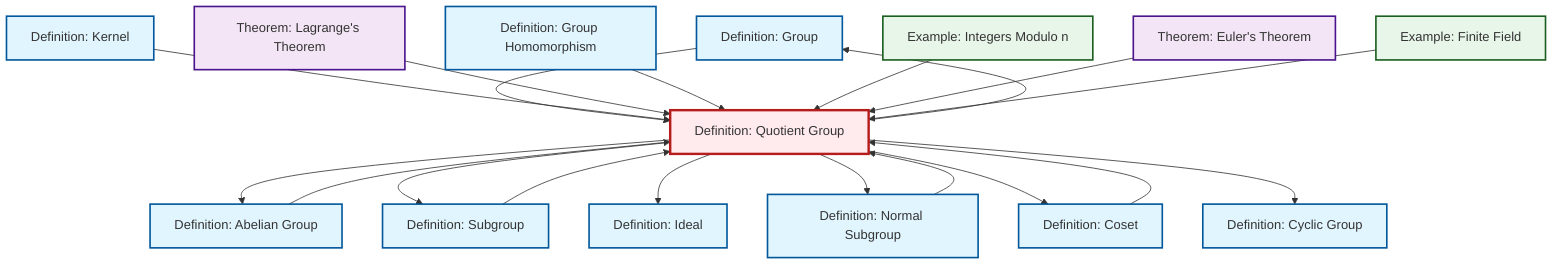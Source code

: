 graph TD
    classDef definition fill:#e1f5fe,stroke:#01579b,stroke-width:2px
    classDef theorem fill:#f3e5f5,stroke:#4a148c,stroke-width:2px
    classDef axiom fill:#fff3e0,stroke:#e65100,stroke-width:2px
    classDef example fill:#e8f5e9,stroke:#1b5e20,stroke-width:2px
    classDef current fill:#ffebee,stroke:#b71c1c,stroke-width:3px
    def-group["Definition: Group"]:::definition
    thm-euler["Theorem: Euler's Theorem"]:::theorem
    ex-quotient-integers-mod-n["Example: Integers Modulo n"]:::example
    def-homomorphism["Definition: Group Homomorphism"]:::definition
    ex-finite-field["Example: Finite Field"]:::example
    def-quotient-group["Definition: Quotient Group"]:::definition
    def-cyclic-group["Definition: Cyclic Group"]:::definition
    def-subgroup["Definition: Subgroup"]:::definition
    def-normal-subgroup["Definition: Normal Subgroup"]:::definition
    thm-lagrange["Theorem: Lagrange's Theorem"]:::theorem
    def-abelian-group["Definition: Abelian Group"]:::definition
    def-ideal["Definition: Ideal"]:::definition
    def-coset["Definition: Coset"]:::definition
    def-kernel["Definition: Kernel"]:::definition
    def-group --> def-quotient-group
    def-quotient-group --> def-abelian-group
    def-kernel --> def-quotient-group
    thm-lagrange --> def-quotient-group
    def-normal-subgroup --> def-quotient-group
    def-abelian-group --> def-quotient-group
    def-quotient-group --> def-subgroup
    def-homomorphism --> def-quotient-group
    def-quotient-group --> def-ideal
    def-subgroup --> def-quotient-group
    def-quotient-group --> def-normal-subgroup
    def-coset --> def-quotient-group
    ex-quotient-integers-mod-n --> def-quotient-group
    thm-euler --> def-quotient-group
    ex-finite-field --> def-quotient-group
    def-quotient-group --> def-coset
    def-quotient-group --> def-group
    def-quotient-group --> def-cyclic-group
    class def-quotient-group current